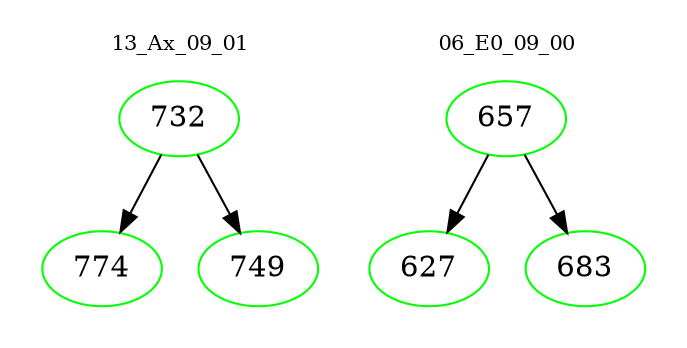 digraph{
subgraph cluster_0 {
color = white
label = "13_Ax_09_01";
fontsize=10;
T0_732 [label="732", color="green"]
T0_732 -> T0_774 [color="black"]
T0_774 [label="774", color="green"]
T0_732 -> T0_749 [color="black"]
T0_749 [label="749", color="green"]
}
subgraph cluster_1 {
color = white
label = "06_E0_09_00";
fontsize=10;
T1_657 [label="657", color="green"]
T1_657 -> T1_627 [color="black"]
T1_627 [label="627", color="green"]
T1_657 -> T1_683 [color="black"]
T1_683 [label="683", color="green"]
}
}
